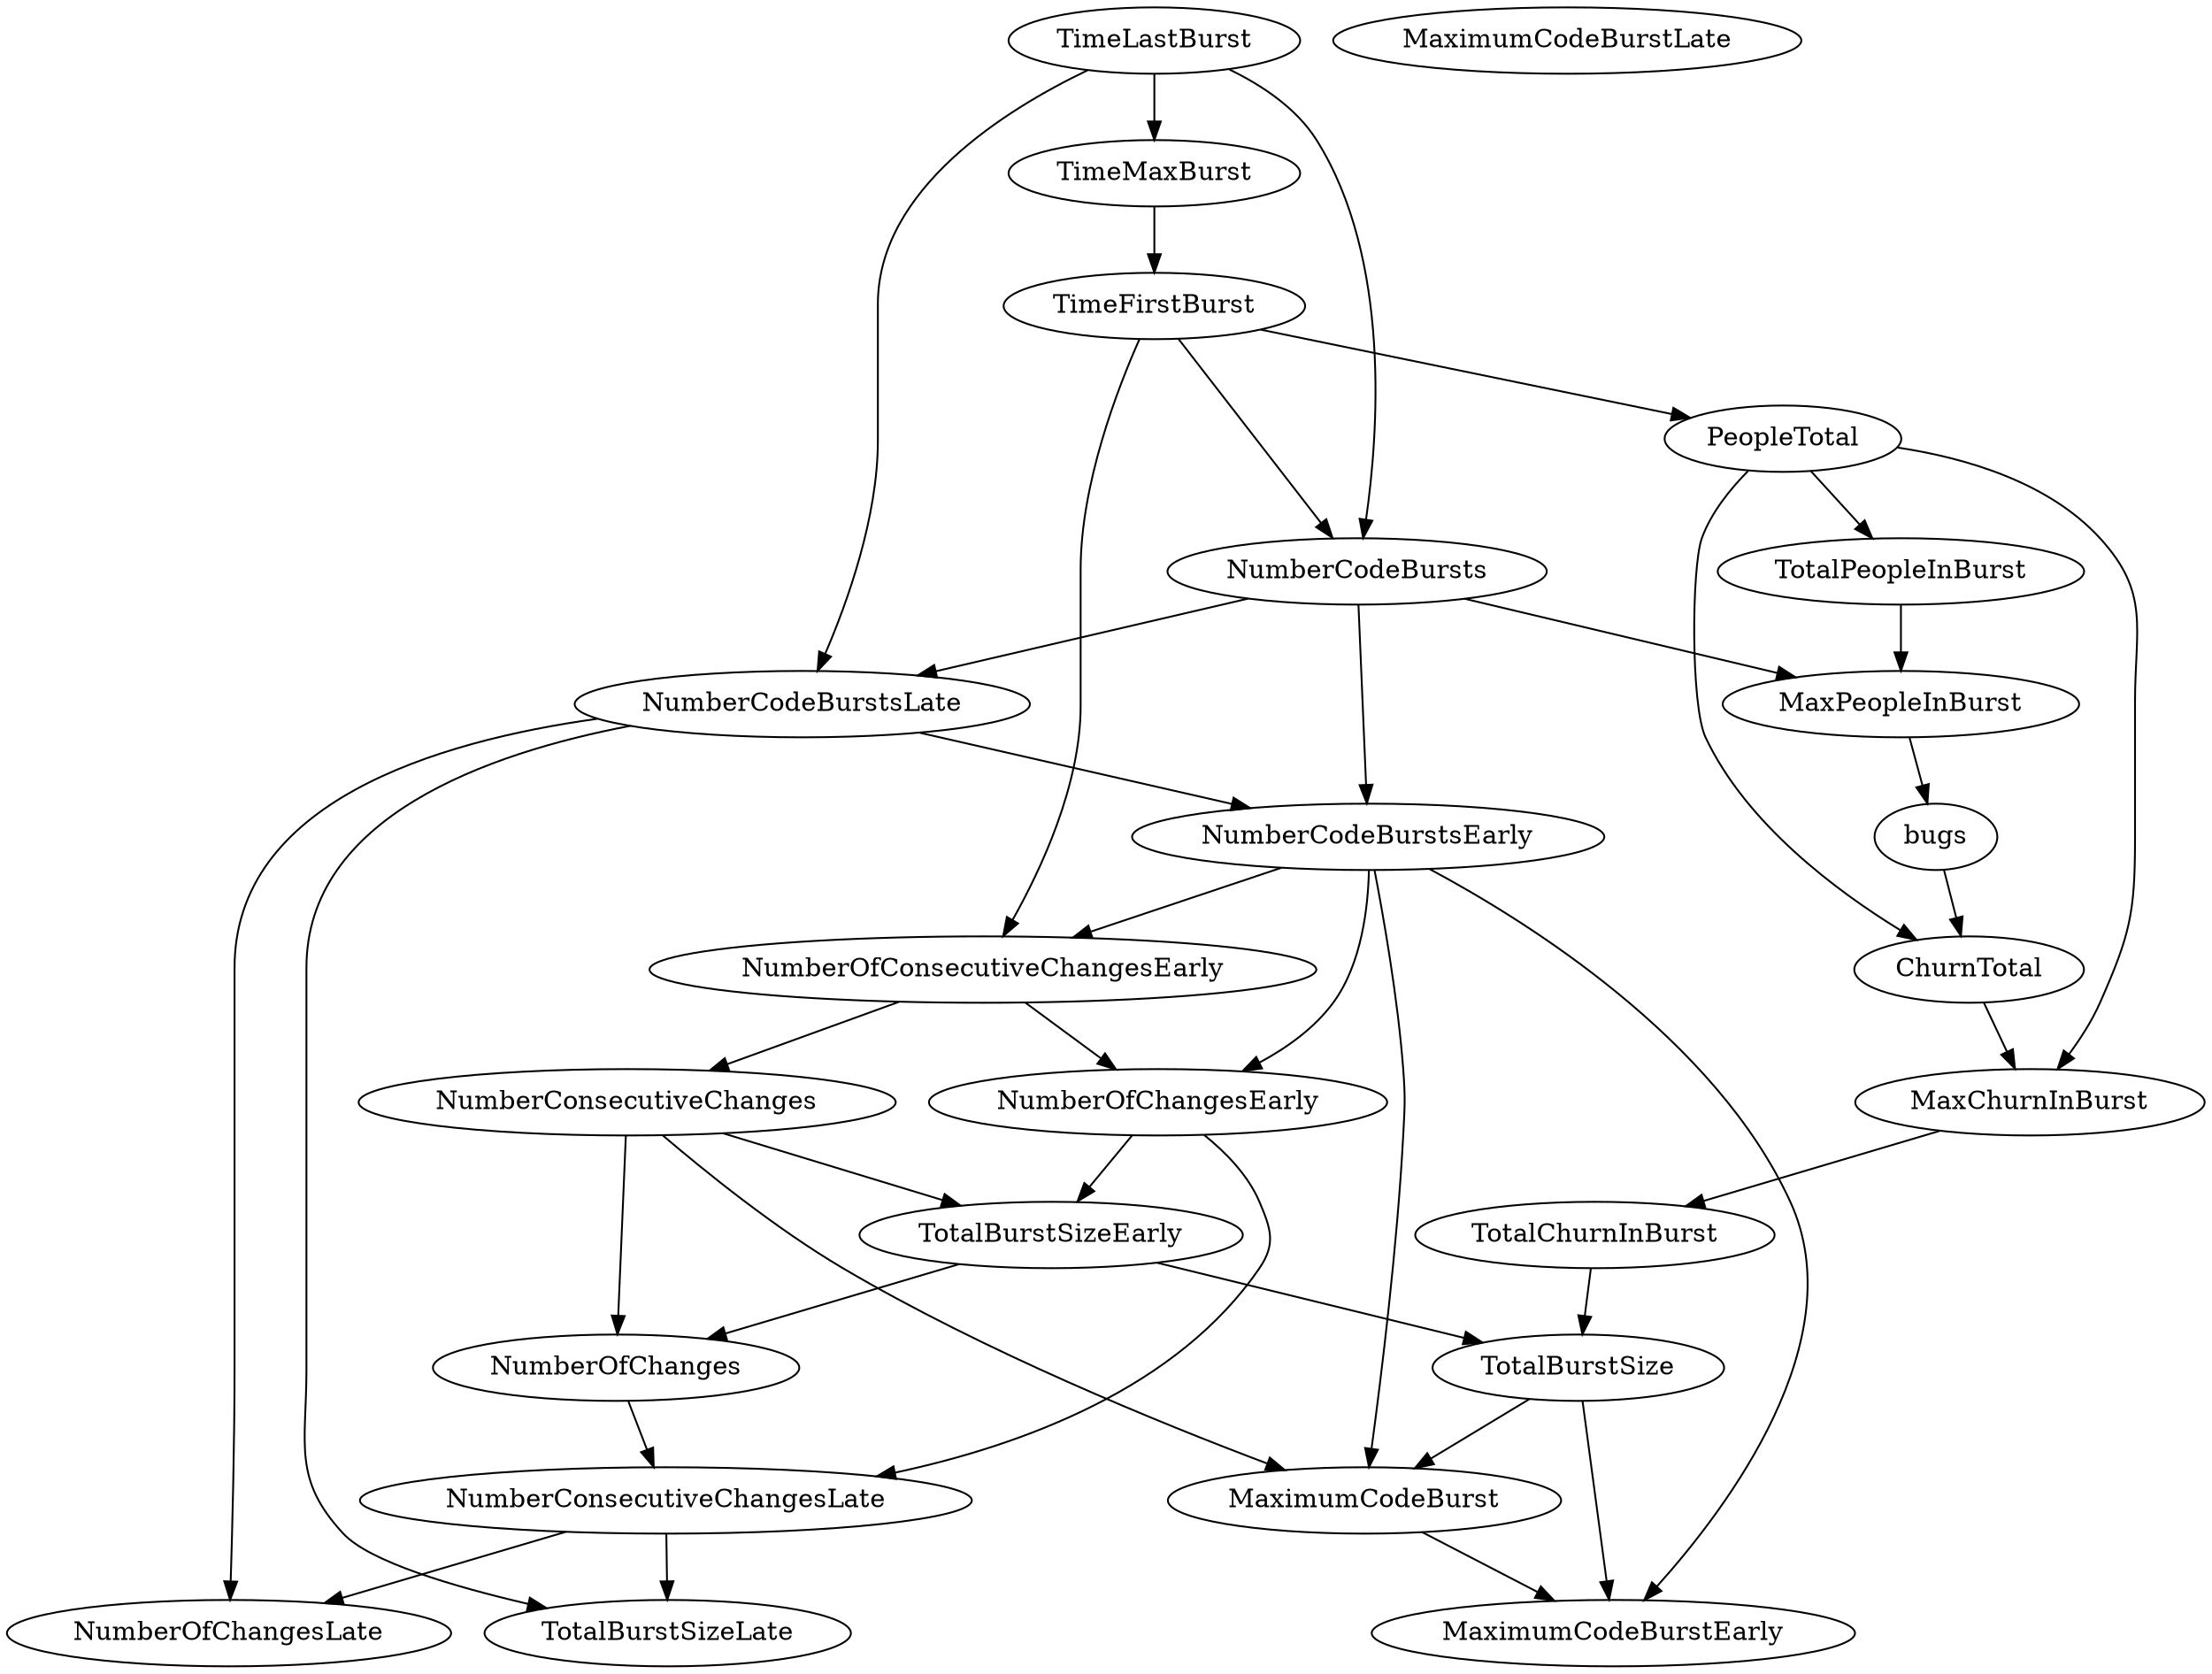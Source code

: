 digraph {
   TotalPeopleInBurst;
   MaximumCodeBurstLate;
   NumberOfChanges;
   MaxPeopleInBurst;
   TotalBurstSizeLate;
   NumberCodeBurstsLate;
   NumberOfChangesLate;
   NumberOfChangesEarly;
   MaxChurnInBurst;
   MaximumCodeBurstEarly;
   NumberCodeBurstsEarly;
   TimeFirstBurst;
   TotalChurnInBurst;
   ChurnTotal;
   MaximumCodeBurst;
   NumberOfConsecutiveChangesEarly;
   NumberConsecutiveChangesLate;
   TotalBurstSizeEarly;
   TotalBurstSize;
   TimeMaxBurst;
   NumberConsecutiveChanges;
   TimeLastBurst;
   NumberCodeBursts;
   PeopleTotal;
   bugs;
   TotalPeopleInBurst -> MaxPeopleInBurst;
   NumberOfChanges -> NumberConsecutiveChangesLate;
   MaxPeopleInBurst -> bugs;
   NumberCodeBurstsLate -> TotalBurstSizeLate;
   NumberCodeBurstsLate -> NumberOfChangesLate;
   NumberCodeBurstsLate -> NumberCodeBurstsEarly;
   NumberOfChangesEarly -> NumberConsecutiveChangesLate;
   NumberOfChangesEarly -> TotalBurstSizeEarly;
   MaxChurnInBurst -> TotalChurnInBurst;
   NumberCodeBurstsEarly -> NumberOfChangesEarly;
   NumberCodeBurstsEarly -> MaximumCodeBurstEarly;
   NumberCodeBurstsEarly -> MaximumCodeBurst;
   NumberCodeBurstsEarly -> NumberOfConsecutiveChangesEarly;
   TimeFirstBurst -> NumberOfConsecutiveChangesEarly;
   TimeFirstBurst -> NumberCodeBursts;
   TimeFirstBurst -> PeopleTotal;
   TotalChurnInBurst -> TotalBurstSize;
   ChurnTotal -> MaxChurnInBurst;
   MaximumCodeBurst -> MaximumCodeBurstEarly;
   NumberOfConsecutiveChangesEarly -> NumberOfChangesEarly;
   NumberOfConsecutiveChangesEarly -> NumberConsecutiveChanges;
   NumberConsecutiveChangesLate -> TotalBurstSizeLate;
   NumberConsecutiveChangesLate -> NumberOfChangesLate;
   TotalBurstSizeEarly -> NumberOfChanges;
   TotalBurstSizeEarly -> TotalBurstSize;
   TotalBurstSize -> MaximumCodeBurstEarly;
   TotalBurstSize -> MaximumCodeBurst;
   TimeMaxBurst -> TimeFirstBurst;
   NumberConsecutiveChanges -> NumberOfChanges;
   NumberConsecutiveChanges -> MaximumCodeBurst;
   NumberConsecutiveChanges -> TotalBurstSizeEarly;
   TimeLastBurst -> NumberCodeBurstsLate;
   TimeLastBurst -> TimeMaxBurst;
   TimeLastBurst -> NumberCodeBursts;
   NumberCodeBursts -> MaxPeopleInBurst;
   NumberCodeBursts -> NumberCodeBurstsLate;
   NumberCodeBursts -> NumberCodeBurstsEarly;
   PeopleTotal -> TotalPeopleInBurst;
   PeopleTotal -> MaxChurnInBurst;
   PeopleTotal -> ChurnTotal;
   bugs -> ChurnTotal;
}
